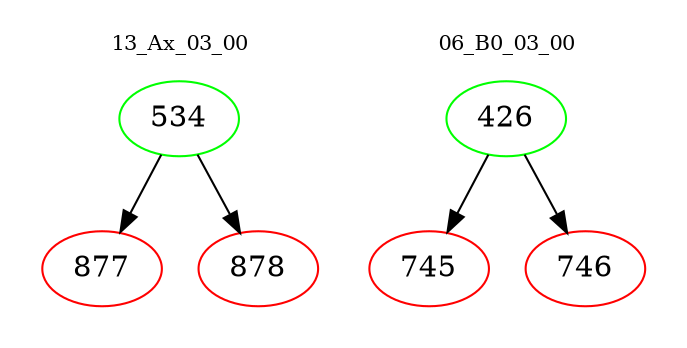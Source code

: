digraph{
subgraph cluster_0 {
color = white
label = "13_Ax_03_00";
fontsize=10;
T0_534 [label="534", color="green"]
T0_534 -> T0_877 [color="black"]
T0_877 [label="877", color="red"]
T0_534 -> T0_878 [color="black"]
T0_878 [label="878", color="red"]
}
subgraph cluster_1 {
color = white
label = "06_B0_03_00";
fontsize=10;
T1_426 [label="426", color="green"]
T1_426 -> T1_745 [color="black"]
T1_745 [label="745", color="red"]
T1_426 -> T1_746 [color="black"]
T1_746 [label="746", color="red"]
}
}
